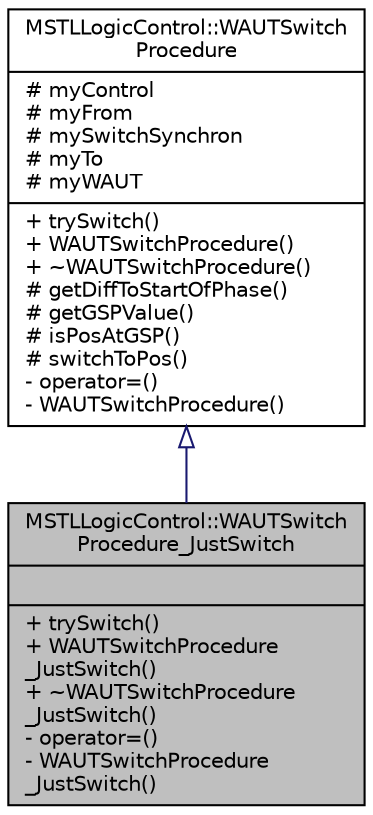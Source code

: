 digraph "MSTLLogicControl::WAUTSwitchProcedure_JustSwitch"
{
  edge [fontname="Helvetica",fontsize="10",labelfontname="Helvetica",labelfontsize="10"];
  node [fontname="Helvetica",fontsize="10",shape=record];
  Node0 [label="{MSTLLogicControl::WAUTSwitch\lProcedure_JustSwitch\n||+ trySwitch()\l+ WAUTSwitchProcedure\l_JustSwitch()\l+ ~WAUTSwitchProcedure\l_JustSwitch()\l- operator=()\l- WAUTSwitchProcedure\l_JustSwitch()\l}",height=0.2,width=0.4,color="black", fillcolor="grey75", style="filled", fontcolor="black"];
  Node1 -> Node0 [dir="back",color="midnightblue",fontsize="10",style="solid",arrowtail="onormal",fontname="Helvetica"];
  Node1 [label="{MSTLLogicControl::WAUTSwitch\lProcedure\n|# myControl\l# myFrom\l# mySwitchSynchron\l# myTo\l# myWAUT\l|+ trySwitch()\l+ WAUTSwitchProcedure()\l+ ~WAUTSwitchProcedure()\l# getDiffToStartOfPhase()\l# getGSPValue()\l# isPosAtGSP()\l# switchToPos()\l- operator=()\l- WAUTSwitchProcedure()\l}",height=0.2,width=0.4,color="black", fillcolor="white", style="filled",URL="$de/de8/class_m_s_t_l_logic_control_1_1_w_a_u_t_switch_procedure.html",tooltip="This is the abstract base class for switching from one tls program to another. "];
}
